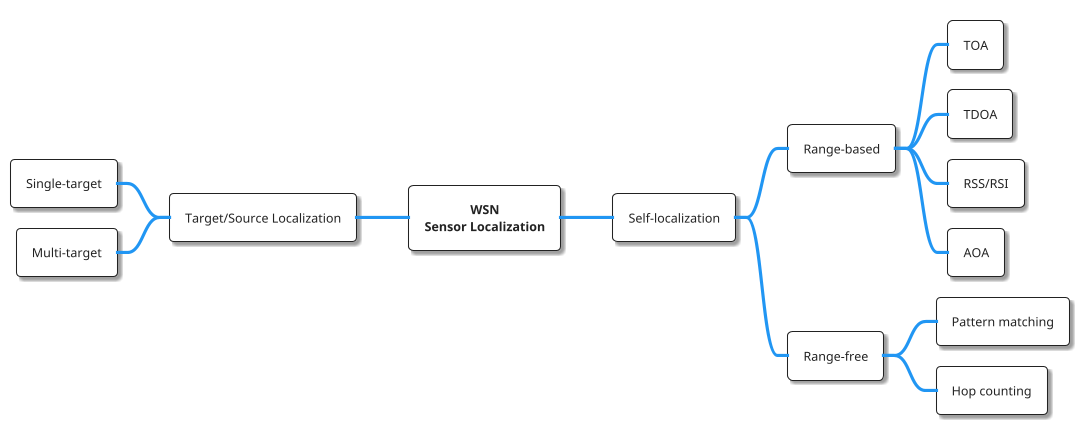 @startmindmap
!theme materia

<style>
node {
  HorizontalAlignment center
}
</style>
+ **WSN**\n**Sensor Localization**
-- Target/Source Localization
--- Single-target
--- Multi-target
++ Self-localization
+++ Range-based
++++ TOA
++++ TDOA
++++ RSS/RSI
++++ AOA
+++ Range-free
++++ Pattern matching
++++ Hop counting
@endmindmap
